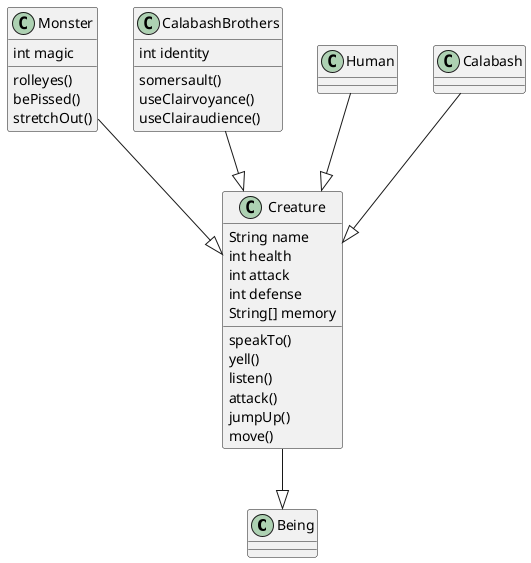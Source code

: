 @startuml
class Being

class Creature
{
    String name
    int health
    int attack
    int defense
    String[] memory

    speakTo()
    yell()
    listen()
    attack()
    jumpUp()
    move()
}


class Monster{
    int magic
    rolleyes()
    bePissed()
    stretchOut()
}

class CalabashBrothers
{
    int identity
    somersault()
    useClairvoyance()
    useClairaudience()
}

Creature --|> Being

Human --|> Creature

Monster --|> Creature

CalabashBrothers --|> Creature

Calabash --|> Creature
@enduml